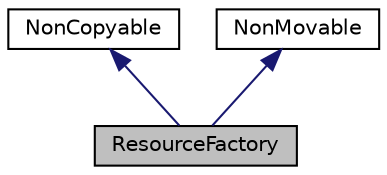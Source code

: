 digraph "ResourceFactory"
{
 // LATEX_PDF_SIZE
  edge [fontname="Helvetica",fontsize="10",labelfontname="Helvetica",labelfontsize="10"];
  node [fontname="Helvetica",fontsize="10",shape=record];
  Node1 [label="ResourceFactory",height=0.2,width=0.4,color="black", fillcolor="grey75", style="filled", fontcolor="black",tooltip="Handles and responsible for our resource creation."];
  Node2 -> Node1 [dir="back",color="midnightblue",fontsize="10",style="solid",fontname="Helvetica"];
  Node2 [label="NonCopyable",height=0.2,width=0.4,color="black", fillcolor="white", style="filled",URL="$structNonCopyable.html",tooltip="Utility class. Inheriting from it deletes the copy constructor and copy assignment."];
  Node3 -> Node1 [dir="back",color="midnightblue",fontsize="10",style="solid",fontname="Helvetica"];
  Node3 [label="NonMovable",height=0.2,width=0.4,color="black", fillcolor="white", style="filled",URL="$structNonMovable.html",tooltip="Utility class. Inheriting from it deletes the move constructor and move assignment."];
}
